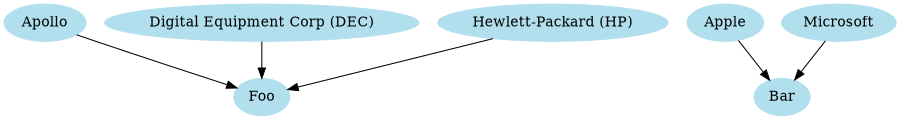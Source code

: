 digraph techcompanies {
    size="6,6";
    node [color=lightblue2, style=filled];
    "Apollo" -> "Foo";
    "Digital Equipment Corp (DEC)" -> "Foo";
    "Hewlett-Packard (HP)" -> "Foo";
    "Apple" -> "Bar";
    "Microsoft" -> "Bar";
}